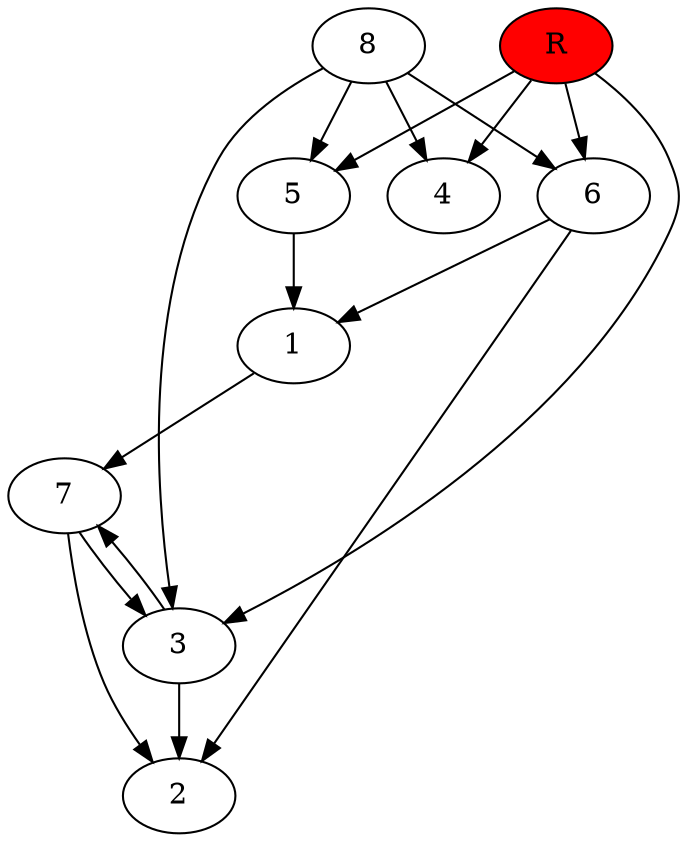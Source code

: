 digraph prb13381 {
	1
	2
	3
	4
	5
	6
	7
	8
	R [fillcolor="#ff0000" style=filled]
	1 -> 7
	3 -> 2
	3 -> 7
	5 -> 1
	6 -> 1
	6 -> 2
	7 -> 2
	7 -> 3
	8 -> 3
	8 -> 4
	8 -> 5
	8 -> 6
	R -> 3
	R -> 4
	R -> 5
	R -> 6
}
